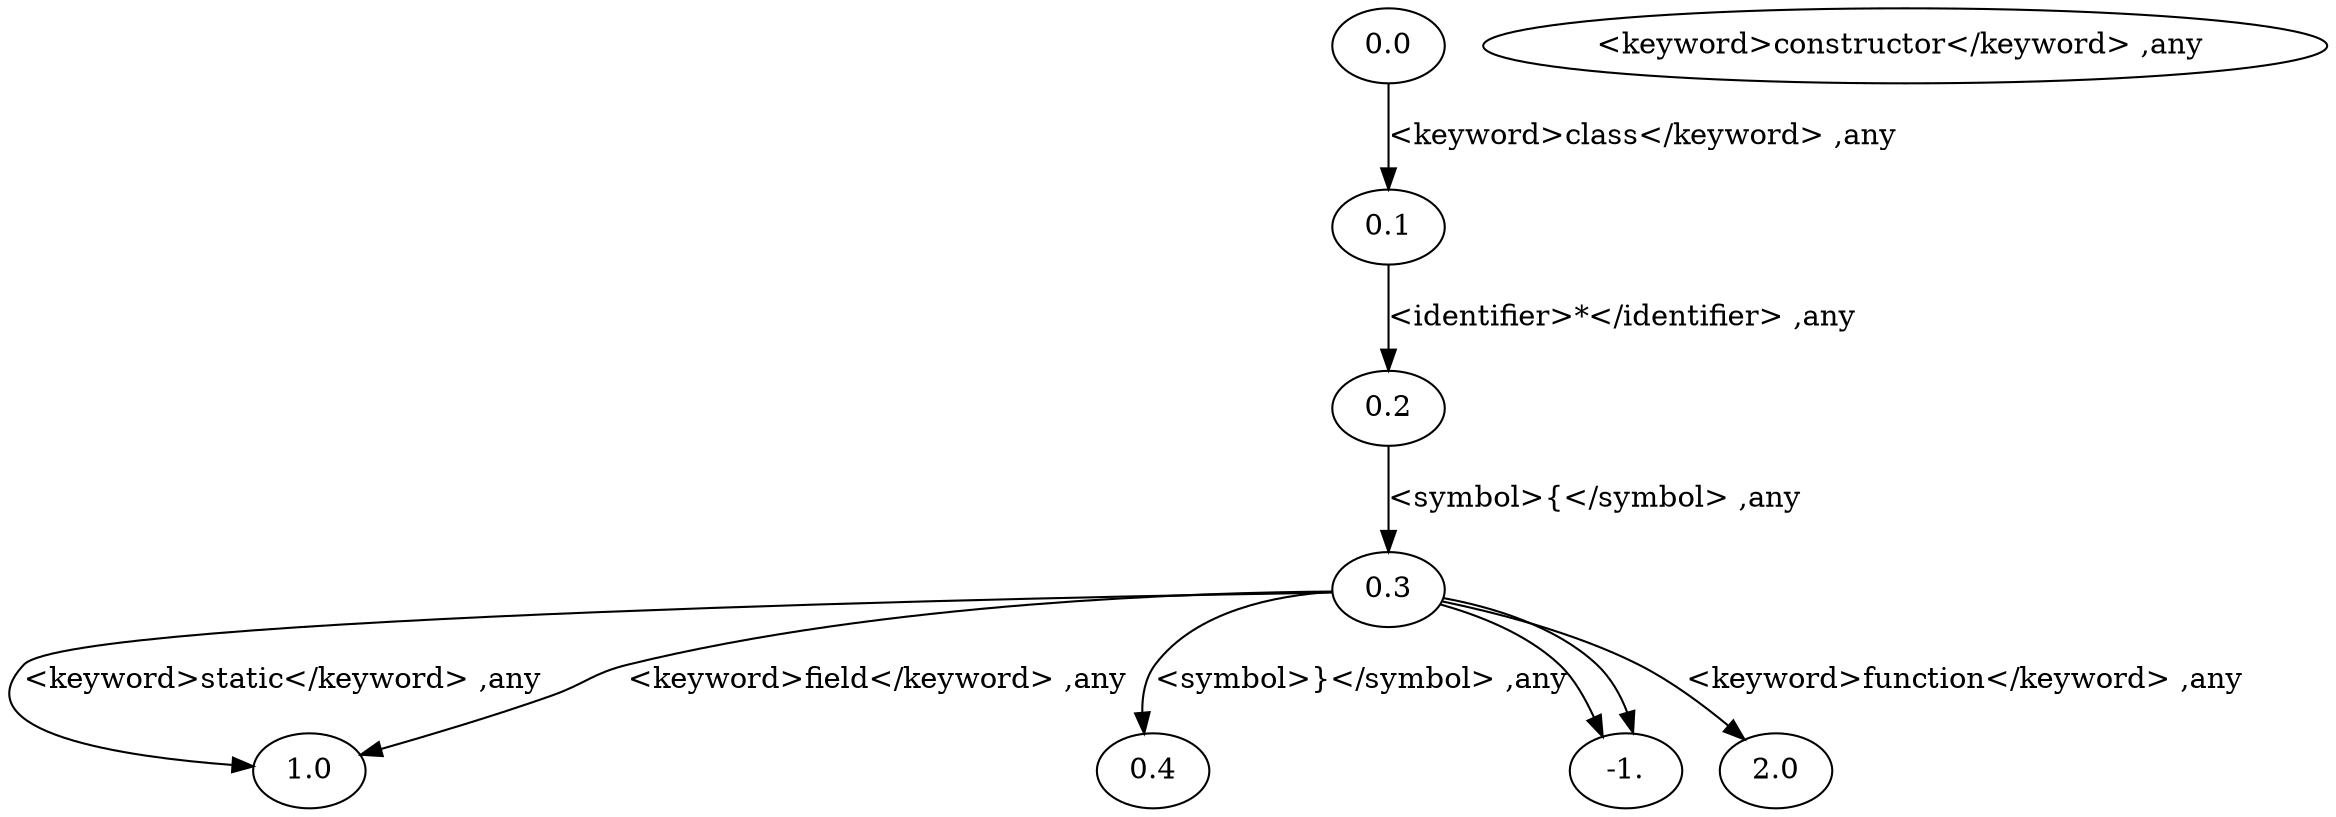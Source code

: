 digraph test0{
0.0->0.1[label="<keyword>class</keyword> ,any "];


0.1->0.2[label="<identifier>*</identifier> ,any "];


0.2->0.3[label="<symbol>{</symbol> ,any "];


0.3->1.0[label="<keyword>static</keyword> ,any "];
0.3->1.0[label="<keyword>field</keyword> ,any "];
0.3->0.4[label="<symbol>}</symbol> ,any "];
0.3->-1.-1[label="<keyword>method</keyword> ,any "];
0.3->2.0[label="<keyword>function</keyword> ,any "];
0.3->-1.-1[label="<keyword>constructor</keyword> ,any "];


}
digraph test1{
1.0->1.1[label="<keyword>char</keyword> ,any "];
1.0->1.1[label="<keyword>int</keyword> ,any "];
1.0->1.1[label="<keyword>boolean</keyword> ,any "];


1.1->1.2[label="<identifier>*</identifier> ,any "];


1.2->1.1[label="<symbol>,</symbol> ,any "];
1.2->1.3[label="<symbol>;</symbol> ,any "];


}
digraph test2{
2.0->2.1[label="<keyword>char</keyword> ,any "];
2.0->2.1[label="<keyword>int</keyword> ,any "];
2.0->2.1[label="<keyword>boolean</keyword> ,any "];
2.0->2.1[label="<keyword>void</keyword> ,any "];


2.1->2.2[label="<identifier>*</identifier> ,any "];


2.2->2.3[label="<symbol>(</symbol> ,any "];


2.3->2.4[label="<keyword>char</keyword> ,any "];
2.3->2.4[label="<keyword>int</keyword> ,any "];
2.3->2.4[label="<keyword>boolean</keyword> ,any "];
2.3->2.6[label="<symbol>)</symbol> ,any "];


2.4->2.5[label="<identifier>*</identifier> ,any "];


2.5->2.3[label="<symbol>,</symbol> ,any "];
2.5->2.6[label="<symbol>)</symbol> ,any "];


2.6->2.7[label="<symbol>{</symbol> ,any "];


2.7->2.8[label="<symbol>}</symbol> ,any "];
2.7->1.0[label="<keyword>var</keyword> ,any "];
2.7->3.1[label="<keyword>let</keyword> ,any "];


}
digraph test3{
3.0->3.1[label="<keyword>let</keyword> ,any "];


3.1->3.3[label="<identifier>*</identifier> ,<symbol>[</symbol> "];
3.1->3.5[label="<identifier>*</identifier> ,any "];


3.2->3.7[label="<symbol>;</symbol> ,any "];


3.3->4.0[label="<symbol>[</symbol> ,any "];


3.4->3.4[label="<symbol>]</symbol> ,any "];


3.5->4.0[label="<op>=</op>,any "];


3.6->3.7[label="<symbol>;</symbol> ,any "];


}
digraph test4{
4.0->3.0[label="<symbol>-</symbol> ,any "];
4.0->3.0[label="<symbol>~</symbol> ,any "];
4.0->3.1[label="<keyword>true</keyword> ,any "];
4.0->3.1[label="<keyword>false</keyword> ,any "];
4.0->3.1[label="<keyword>null</keyword> ,any "];
4.0->3.1[label="<keyword>this</keyword> ,any "];
4.0->3.1[label="<int>0</int> ,any "];
4.0->3.1[label="<keyword>null</keyword> ,any "];
4.0->3.1[label="<keyword>this</keyword> ,any "];


4.1->2.2[label="<identifier>*</identifier> ,any "];


4.2->2.3[label="<symbol>(</symbol> ,any "];


4.3->2.4[label="<keyword>char</keyword> ,any "];
4.3->2.4[label="<keyword>int</keyword> ,any "];
4.3->2.4[label="<keyword>boolean</keyword> ,any "];
4.3->2.6[label="<symbol>)</symbol> ,any "];


4.4->2.5[label="<identifier>*</identifier> ,any "];


4.5->2.3[label="<symbol>,</symbol> ,any "];
4.5->2.6[label="<symbol>)</symbol> ,any "];


4.6->2.7[label="<symbol>{</symbol> ,any "];


4.7->2.8[label="<symbol>}</symbol> ,any "];


}
digraph test5{
5.0->5.0[label="<op>-</op>,any "];
5.0->5.0[label="<symbol>~</symbol> ,any "];
5.0->6.0[label="<int>0</int> ,<op>$</op>"];
5.0->6.0[label="<string>str</string> ,<op>$</op>"];
5.0->6.0[label="<identifier>*</identifier> ,<op>$</op>"];
5.0->5.4[label="<identifier>*</identifier> ,<symbol>(</symbol> "];
5.0->5.2[label="<identifier>*</identifier> ,<symbol>[</symbol> "];
5.0->5.6[label="<int>0</int> ,any "];
5.0->5.6[label="<string>str</string> ,any "];
5.0->5.6[label="<identifier>*</identifier> ,any "];
5.0->4.0[label="<symbol>(</symbol> ,any "];


5.1->6.0[label="<identifier>)</identifier> ,<op>$</op>"];
5.1->6.0[label="<identifier>)</identifier> ,any "];


5.2->4.0[label="<symbol>[</symbol> ,any "];


5.3->6.0[label="<symbol>]</symbol> ,<op>$</op>"];
5.3->5.6[label="<symbol>]</symbol> ,<op>$</op>"];


5.4->-1.-1[label="<symbol>(</symbol> ,any "];


5.5->6.0[label="<symbol>)</symbol> ,<op>$</op>"];
5.5->5.6[label="<symbol>)</symbol> ,<op>$</op>"];


}
digraph test6{
6.0->-1.-1[label="<identifier>*</identifier> ,<symbol>(</symbol> "];
6.0->-1.-1[label="<identifier>*</identifier> ,<symbol>[</symbol> "];
6.0->5.5[label="<identifier>*</identifier> ,any "];
6.0->4.0[label="<symbol>(</symbol> ,any "];
6.0->5.0[label="<symbol>-</symbol> ,any "];
6.0->5.0[label="<symbol>~</symbol> ,any "];


6.1->5.5[label="<identifier>)</identifier> ,any "];


6.2->-1.-1[label="any ,any "];


6.3->-1.-1[label="any ,any "];


6.4->-1.-1[label="any ,any "];


}
